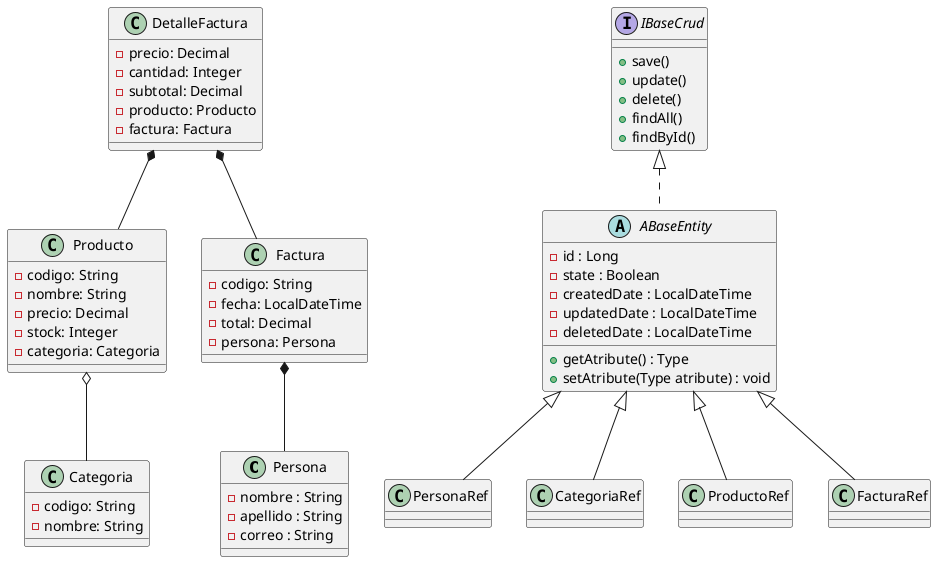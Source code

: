 @startuml

class Persona{
    - nombre : String
    - apellido : String
    - correo : String
}

class Categoria{
    - codigo: String
    - nombre: String
}

class Producto{
    - codigo: String
    - nombre: String
    - precio: Decimal
    - stock: Integer
    - categoria: Categoria
}

class Factura{
    - codigo: String
    - fecha: LocalDateTime
    - total: Decimal
    - persona: Persona
}

class DetalleFactura{
    - precio: Decimal
    - cantidad: Integer
    - subtotal: Decimal
    - producto: Producto
    - factura: Factura
}

abstract class ABaseEntity implements IBaseCrud{
    - id : Long
    - state : Boolean 
    - createdDate : LocalDateTime
    - updatedDate : LocalDateTime
    - deletedDate : LocalDateTime

    + getAtribute() : Type
    + setAtribute(Type atribute) : void

}

interface IBaseCrud{
    + save()
    + update()
    + delete()
    + findAll()
    + findById()
}

Producto o-- Categoria
DetalleFactura *-- Producto
DetalleFactura *-- Factura
Factura *-- Persona


'Start Representación de herencia con ABaseEntity
class PersonaRef extends ABaseEntity{}
class CategoriaRef extends ABaseEntity{}
class ProductoRef extends ABaseEntity{}
class FacturaRef extends ABaseEntity{}
'End Representación de herencia con ABaseEntity


@endstartuml